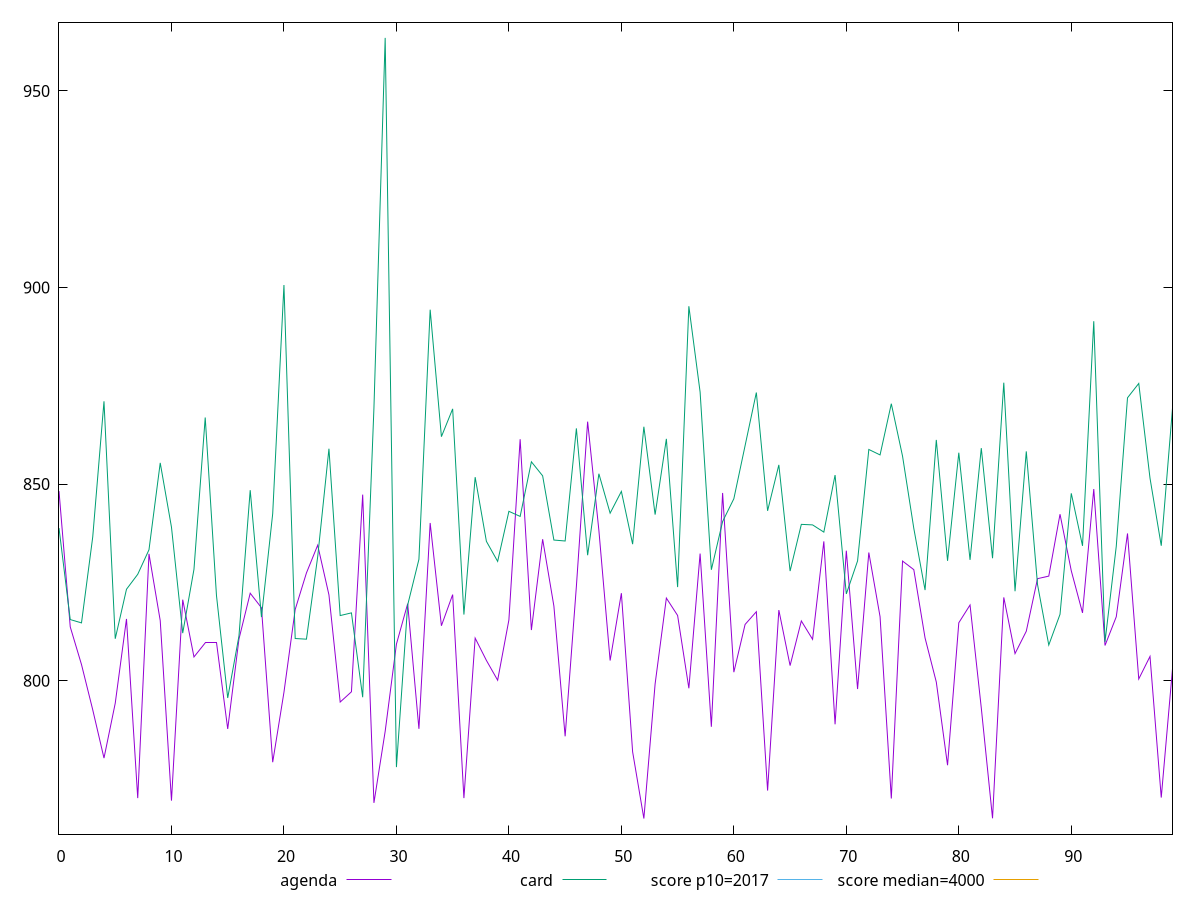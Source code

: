 reset

$agenda <<EOF
0 848.2280000000003
1 813.6840000000005
2 804.1080000000003
3 792.592
4 780.3200000000012
5 794.2680000000004
6 815.7080000000007
7 770.1440000000003
8 832.2680000000004
9 815.2800000000003
10 769.5000000000007
11 820.6080000000007
12 806.0440000000006
13 809.7880000000002
14 809.7880000000009
15 787.7320000000011
16 810.6080000000004
17 822.2520000000004
18 818.5520000000005
19 779.2760000000007
20 797.0600000000009
21 818.1240000000007
22 827.412000000001
23 834.464000000001
24 821.8320000000006
25 794.5760000000005
26 797.1840000000004
27 847.3320000000016
28 768.9320000000013
29 787.132000000001
30 809.3080000000009
31 819.5840000000005
32 787.7560000000004
33 840.1120000000009
34 813.9760000000002
35 821.900000000001
36 770.1440000000005
37 810.8320000000007
38 805.1640000000011
39 800.1240000000004
40 815.4600000000007
41 861.4200000000003
42 812.8840000000009
43 835.9800000000007
44 818.984000000001
45 785.8560000000008
46 823.9840000000007
47 865.8840000000005
48 838.2440000000008
49 805.1360000000011
50 822.2600000000007
51 781.9120000000001
52 764.9520000000005
53 799.1840000000002
54 821.0120000000004
55 816.5920000000006
56 798.0800000000011
57 832.3320000000002
58 788.2920000000009
59 847.756000000001
60 802.1680000000011
61 814.3120000000013
62 817.5440000000007
63 772.0600000000004
64 817.9640000000004
65 803.8440000000012
66 815.200000000001
67 810.5240000000005
68 835.4400000000007
69 788.9200000000003
70 833.0720000000008
71 797.8920000000012
72 832.5960000000003
73 816.2840000000006
74 770.0480000000008
75 830.4280000000006
76 828.2400000000007
77 810.8759999999997
78 799.6560000000009
79 778.504000000001
80 814.7320000000005
81 819.2599999999999
82 793.0640000000009
83 765.0120000000011
84 821.1880000000008
85 806.8960000000003
86 812.5800000000008
87 825.9560000000005
88 826.6040000000005
89 842.3440000000007
90 827.964
91 817.2520000000003
92 848.7440000000001
93 808.9600000000006
94 816.2560000000008
95 837.4520000000005
96 800.4400000000004
97 806.1800000000006
98 770.2840000000007
99 803.016000000001
EOF

$card <<EOF
0 838.8240000000003
1 815.5440000000004
2 814.7040000000007
3 836.5720000000008
4 871.0560000000005
5 810.6720000000005
6 823.2600000000012
7 827.0640000000005
8 833.3040000000005
9 855.3960000000008
10 839.0400000000005
11 812.1000000000008
12 828.3360000000001
13 866.9480000000003
14 821.6880000000006
15 795.612000000001
16 811.384000000001
17 848.4640000000004
18 816.180000000001
19 842.4760000000014
20 900.6360000000011
21 810.7320000000005
22 810.5640000000004
23 831.5200000000004
24 858.9960000000005
25 816.5680000000004
26 817.2520000000005
27 795.7960000000007
28 869.3480000000009
29 963.480000000001
30 778.0240000000008
31 819.2640000000006
32 830.8720000000002
33 894.3640000000005
34 862.0640000000013
35 869.1360000000006
36 816.824000000001
37 851.7680000000005
38 835.4440000000005
39 830.3440000000002
40 843.0800000000007
41 841.7840000000007
42 855.6720000000001
43 852.1040000000011
44 835.7760000000003
45 835.5320000000002
46 864.1720000000005
47 831.9120000000008
48 852.6360000000004
49 842.6080000000006
50 848.1480000000006
51 834.728000000001
52 864.5880000000008
53 842.2400000000006
54 861.5040000000002
55 823.8120000000007
56 895.2360000000007
57 873.4080000000005
58 828.2120000000002
59 840.4800000000008
60 846.2760000000005
62 873.2920000000007
63 843.208000000001
64 854.8920000000008
65 827.8880000000005
66 839.7640000000001
67 839.6280000000007
68 837.7920000000003
69 852.2960000000008
70 822.072000000001
71 830.4680000000004
72 858.8120000000005
73 857.4240000000007
74 870.4440000000009
75 857.0920000000003
76 838.7360000000008
77 823.0520000000001
78 861.2440000000005
79 830.4880000000004
80 857.9800000000008
81 830.7320000000005
82 859.1480000000007
83 831.1440000000001
84 875.7920000000007
85 822.7600000000009
86 858.3200000000008
87 824.4640000000002
88 809.0760000000009
89 816.8880000000006
90 847.6560000000011
91 834.2960000000008
92 891.4280000000006
93 809.8920000000004
94 834.18
95 871.9520000000005
96 875.604
97 851.5239999999998
98 834.3240000000008
99 869.3000000000002
EOF

set key outside below
set xrange [0:99]
set yrange [760.9814400000005:967.450560000001]
set trange [760.9814400000005:967.450560000001]
set terminal svg size 640, 520 enhanced background rgb 'white'
set output "reports/report_00030_2021-02-24T20-42-31.540Z/mainthread-work-breakdown/comparison/line/1_vs_2.svg"

plot $agenda title "agenda" with line, \
     $card title "card" with line, \
     2017 title "score p10=2017", \
     4000 title "score median=4000"

reset

